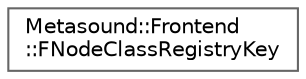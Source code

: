 digraph "Graphical Class Hierarchy"
{
 // INTERACTIVE_SVG=YES
 // LATEX_PDF_SIZE
  bgcolor="transparent";
  edge [fontname=Helvetica,fontsize=10,labelfontname=Helvetica,labelfontsize=10];
  node [fontname=Helvetica,fontsize=10,shape=box,height=0.2,width=0.4];
  rankdir="LR";
  Node0 [id="Node000000",label="Metasound::Frontend\l::FNodeClassRegistryKey",height=0.2,width=0.4,color="grey40", fillcolor="white", style="filled",URL="$d0/dd8/structMetasound_1_1Frontend_1_1FNodeClassRegistryKey.html",tooltip=" "];
}
